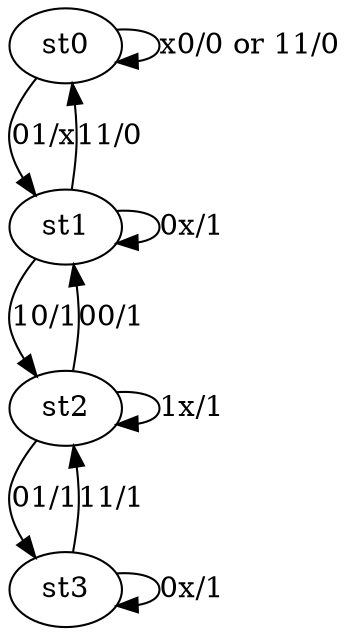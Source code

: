 digraph EX1 { 0 [label = "st0" ]
1 [label = "st1" ]
2 [label ="st2" ]
3 [label = "st3" ]
0 -> 0 [label = "x0/0 or 11/0" ]
0 -> 1 [label = "01/x" ]
1 -> 1 [label = "0x/1" ]
1 -> 0 [label = "11/0" ]
1 -> 2 [label = "10/1" ]
2 -> 2 [label = "1x/1" ]
2 -> 1 [label = "00/1" ]
2 -> 3 [label = "01/1" ]
3 -> 3 [label = "0x/1" ]
3 -> 2 [label = "11/1" ]
} 